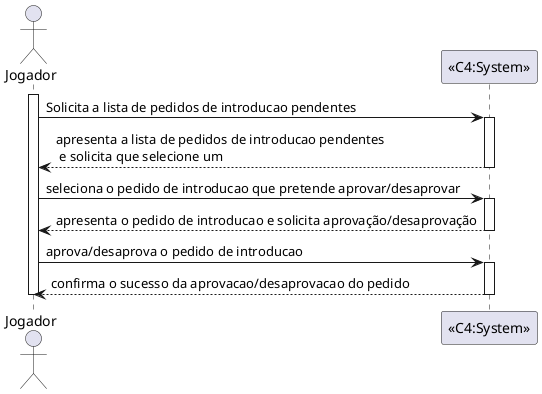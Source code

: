 ﻿@startuml

actor "Jogador" as jog

participant "<<C4:System>>" as c4

activate jog

jog -> c4: Solicita a lista de pedidos de introducao pendentes

activate c4
c4 --> jog: apresenta a lista de pedidos de introducao pendentes \n e solicita que selecione um
deactivate c4

jog -> c4 : seleciona o pedido de introducao que pretende aprovar/desaprovar         
activate c4

c4 --> jog : apresenta o pedido de introducao e solicita aprovação/desaprovação
deactivate c4

jog -> c4 : aprova/desaprova o pedido de introducao
activate c4
c4 --> jog : confirma o sucesso da aprovacao/desaprovacao do pedido
deactivate c4

deactivate jog


@enduml